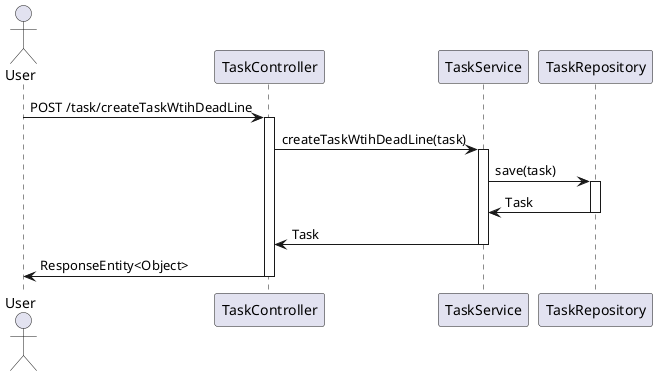 @startuml
actor User
User -> TaskController: POST /task/createTaskWtihDeadLine
activate TaskController
TaskController -> TaskService: createTaskWtihDeadLine(task)
activate TaskService
TaskService -> TaskRepository: save(task)
activate TaskRepository
TaskRepository -> TaskService: Task
deactivate TaskRepository
TaskService -> TaskController: Task
deactivate TaskService
TaskController -> User: ResponseEntity<Object>
deactivate TaskController
@enduml
